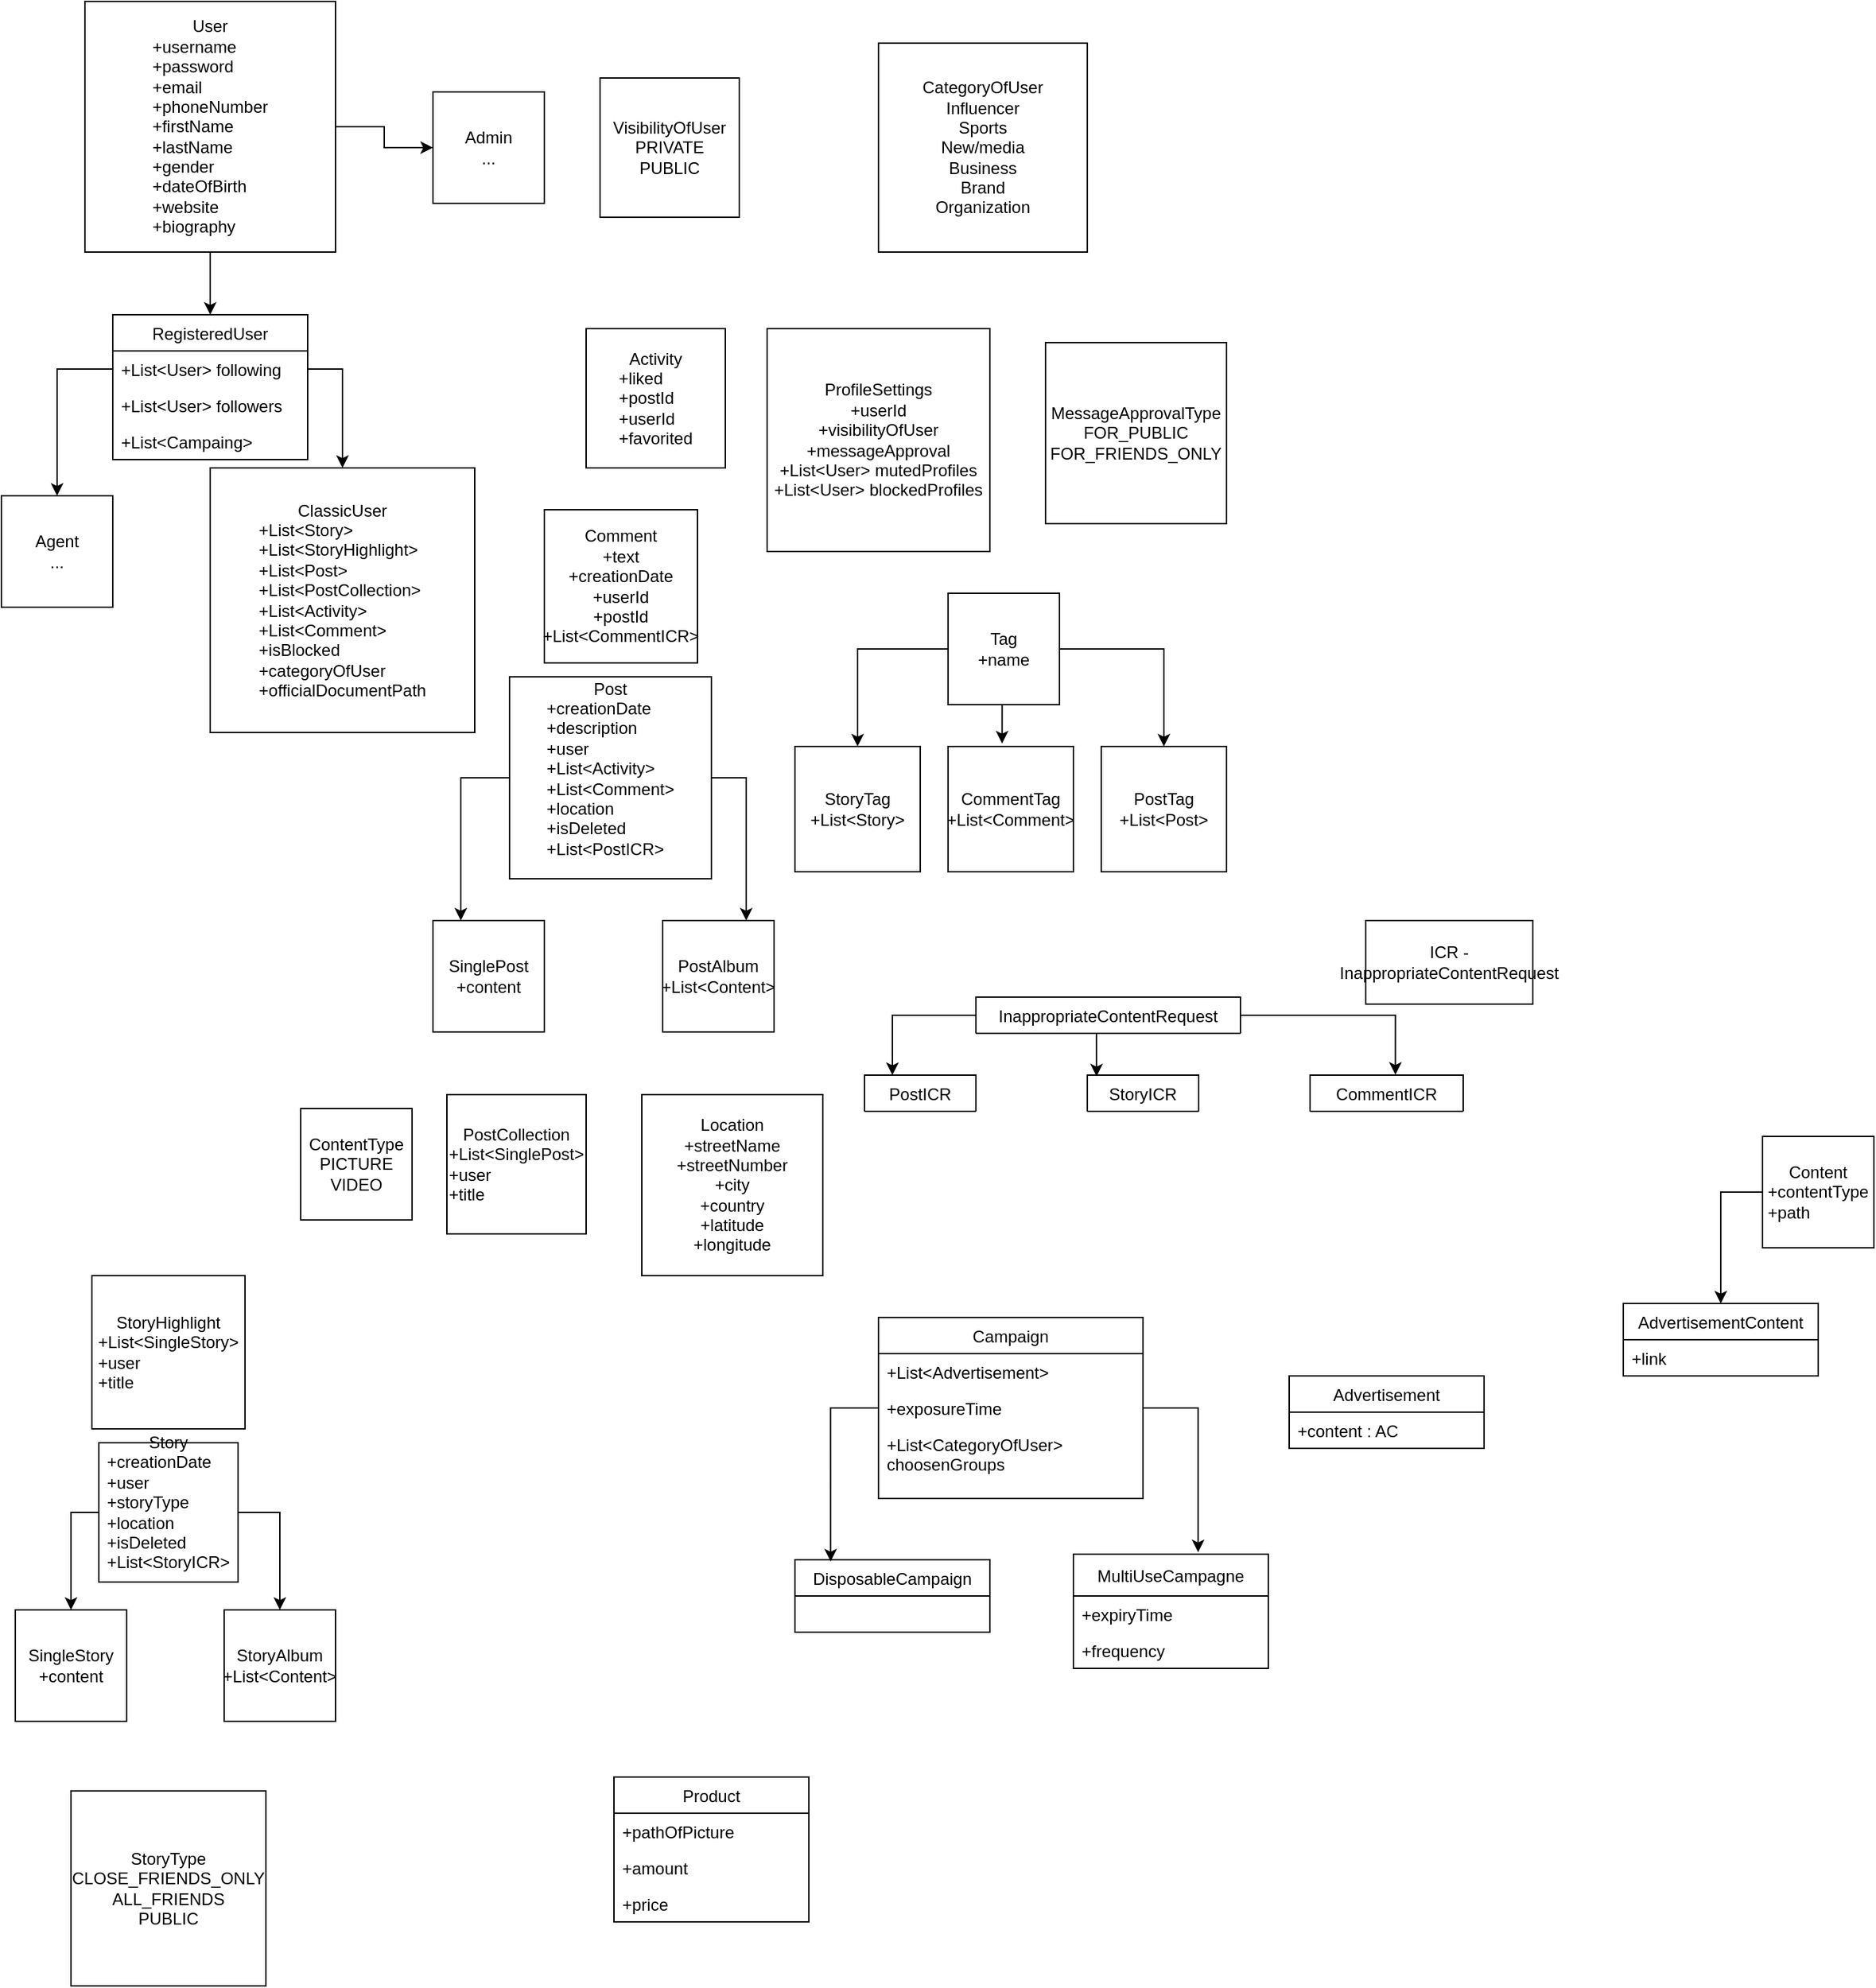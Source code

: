 <mxfile version="14.6.6" type="github">
  <diagram id="aJBuOI1GWzpMyhJK2BpH" name="Page-1">
    <mxGraphModel dx="1038" dy="580" grid="1" gridSize="10" guides="1" tooltips="1" connect="1" arrows="1" fold="1" page="1" pageScale="1" pageWidth="850" pageHeight="1100" math="0" shadow="0">
      <root>
        <mxCell id="0" />
        <mxCell id="1" parent="0" />
        <mxCell id="V9r57XBYMyIFjuuc4Z4z-39" style="edgeStyle=orthogonalEdgeStyle;rounded=0;orthogonalLoop=1;jettySize=auto;html=1;exitX=1;exitY=0.5;exitDx=0;exitDy=0;entryX=0;entryY=0.5;entryDx=0;entryDy=0;" edge="1" parent="1" source="c_Kaz1U0MEZfS42UwjgD-1" target="c_Kaz1U0MEZfS42UwjgD-5">
          <mxGeometry relative="1" as="geometry" />
        </mxCell>
        <mxCell id="V9r57XBYMyIFjuuc4Z4z-42" style="edgeStyle=orthogonalEdgeStyle;rounded=0;orthogonalLoop=1;jettySize=auto;html=1;exitX=0.5;exitY=1;exitDx=0;exitDy=0;entryX=0.5;entryY=0;entryDx=0;entryDy=0;" edge="1" parent="1" source="c_Kaz1U0MEZfS42UwjgD-1" target="V9r57XBYMyIFjuuc4Z4z-31">
          <mxGeometry relative="1" as="geometry" />
        </mxCell>
        <mxCell id="c_Kaz1U0MEZfS42UwjgD-1" value="User&lt;br&gt;&lt;div style=&quot;text-align: left&quot;&gt;&lt;span&gt;+username&lt;/span&gt;&lt;/div&gt;&lt;div style=&quot;text-align: left&quot;&gt;&lt;span&gt;+password&lt;/span&gt;&lt;/div&gt;&lt;div style=&quot;text-align: left&quot;&gt;&lt;span&gt;+email&lt;/span&gt;&lt;/div&gt;&lt;div style=&quot;text-align: left&quot;&gt;&lt;span&gt;+phoneNumber&lt;/span&gt;&lt;/div&gt;&lt;div style=&quot;text-align: left&quot;&gt;&lt;span&gt;+firstName&lt;/span&gt;&lt;/div&gt;&lt;div style=&quot;text-align: left&quot;&gt;&lt;span&gt;+lastName&lt;/span&gt;&lt;/div&gt;&lt;div style=&quot;text-align: left&quot;&gt;&lt;span&gt;+gender&lt;/span&gt;&lt;/div&gt;&lt;div style=&quot;text-align: left&quot;&gt;&lt;span&gt;+dateOfBirth&lt;/span&gt;&lt;/div&gt;&lt;div style=&quot;text-align: left&quot;&gt;&lt;span&gt;+website&lt;/span&gt;&lt;/div&gt;&lt;div style=&quot;text-align: left&quot;&gt;&lt;span&gt;+biography&lt;br&gt;&lt;/span&gt;&lt;/div&gt;" style="whiteSpace=wrap;html=1;aspect=fixed;" parent="1" vertex="1">
          <mxGeometry x="80" y="15" width="180" height="180" as="geometry" />
        </mxCell>
        <mxCell id="c_Kaz1U0MEZfS42UwjgD-3" value="Agent&lt;br&gt;..." style="whiteSpace=wrap;html=1;aspect=fixed;" parent="1" vertex="1">
          <mxGeometry x="20" y="370" width="80" height="80" as="geometry" />
        </mxCell>
        <mxCell id="c_Kaz1U0MEZfS42UwjgD-4" value="ClassicUser&lt;br&gt;&lt;div style=&quot;text-align: left&quot;&gt;&lt;span&gt;+List&amp;lt;Story&amp;gt;&lt;/span&gt;&lt;/div&gt;&lt;div style=&quot;text-align: left&quot;&gt;&lt;span&gt;+List&amp;lt;StoryHighlight&amp;gt;&lt;/span&gt;&lt;/div&gt;&lt;div style=&quot;text-align: left&quot;&gt;&lt;span&gt;+List&amp;lt;Post&amp;gt;&lt;/span&gt;&lt;/div&gt;&lt;div style=&quot;text-align: left&quot;&gt;&lt;span&gt;+List&amp;lt;PostCollection&amp;gt;&lt;/span&gt;&lt;/div&gt;&lt;div style=&quot;text-align: left&quot;&gt;&lt;span&gt;+List&amp;lt;Activity&amp;gt;&lt;/span&gt;&lt;/div&gt;&lt;div style=&quot;text-align: left&quot;&gt;+List&amp;lt;Comment&amp;gt;&lt;span&gt;&lt;br&gt;&lt;/span&gt;&lt;/div&gt;&lt;div style=&quot;text-align: left&quot;&gt;&lt;span&gt;+isBlocked&lt;/span&gt;&lt;/div&gt;&lt;div style=&quot;text-align: left&quot;&gt;&lt;span&gt;+categoryOfUser&lt;/span&gt;&lt;/div&gt;&lt;div style=&quot;text-align: left&quot;&gt;+officialDocumentPath&lt;/div&gt;" style="whiteSpace=wrap;html=1;aspect=fixed;" parent="1" vertex="1">
          <mxGeometry x="170" y="350" width="190" height="190" as="geometry" />
        </mxCell>
        <mxCell id="c_Kaz1U0MEZfS42UwjgD-5" value="Admin&lt;br&gt;..." style="whiteSpace=wrap;html=1;aspect=fixed;" parent="1" vertex="1">
          <mxGeometry x="330" y="80" width="80" height="80" as="geometry" />
        </mxCell>
        <mxCell id="c_Kaz1U0MEZfS42UwjgD-6" style="edgeStyle=orthogonalEdgeStyle;rounded=0;orthogonalLoop=1;jettySize=auto;html=1;exitX=0.5;exitY=1;exitDx=0;exitDy=0;" parent="1" source="c_Kaz1U0MEZfS42UwjgD-3" target="c_Kaz1U0MEZfS42UwjgD-3" edge="1">
          <mxGeometry relative="1" as="geometry" />
        </mxCell>
        <mxCell id="c_Kaz1U0MEZfS42UwjgD-12" value="VisibilityOfUser&lt;br&gt;PRIVATE&lt;br&gt;PUBLIC" style="whiteSpace=wrap;html=1;aspect=fixed;" parent="1" vertex="1">
          <mxGeometry x="450" y="70" width="100" height="100" as="geometry" />
        </mxCell>
        <mxCell id="c_Kaz1U0MEZfS42UwjgD-15" value="StoryAlbum&lt;br&gt;+List&amp;lt;Content&amp;gt;" style="whiteSpace=wrap;html=1;aspect=fixed;" parent="1" vertex="1">
          <mxGeometry x="180" y="1170" width="80" height="80" as="geometry" />
        </mxCell>
        <mxCell id="c_Kaz1U0MEZfS42UwjgD-16" value="PostAlbum&lt;br&gt;+List&amp;lt;Content&amp;gt;" style="whiteSpace=wrap;html=1;aspect=fixed;" parent="1" vertex="1">
          <mxGeometry x="495" y="675" width="80" height="80" as="geometry" />
        </mxCell>
        <mxCell id="c_Kaz1U0MEZfS42UwjgD-33" style="edgeStyle=orthogonalEdgeStyle;rounded=0;orthogonalLoop=1;jettySize=auto;html=1;exitX=0;exitY=0.5;exitDx=0;exitDy=0;entryX=0.5;entryY=0;entryDx=0;entryDy=0;" parent="1" source="c_Kaz1U0MEZfS42UwjgD-17" target="c_Kaz1U0MEZfS42UwjgD-29" edge="1">
          <mxGeometry relative="1" as="geometry" />
        </mxCell>
        <mxCell id="c_Kaz1U0MEZfS42UwjgD-36" style="edgeStyle=orthogonalEdgeStyle;rounded=0;orthogonalLoop=1;jettySize=auto;html=1;exitX=1;exitY=0.5;exitDx=0;exitDy=0;" parent="1" source="c_Kaz1U0MEZfS42UwjgD-17" target="c_Kaz1U0MEZfS42UwjgD-15" edge="1">
          <mxGeometry relative="1" as="geometry" />
        </mxCell>
        <mxCell id="c_Kaz1U0MEZfS42UwjgD-17" value="Story&lt;br&gt;&lt;div style=&quot;text-align: left&quot;&gt;&lt;span&gt;+creationDate&lt;/span&gt;&lt;/div&gt;&lt;div style=&quot;text-align: left&quot;&gt;&lt;span&gt;+user&lt;/span&gt;&lt;/div&gt;&lt;div style=&quot;text-align: left&quot;&gt;&lt;span&gt;+storyType&lt;/span&gt;&lt;/div&gt;&lt;div style=&quot;text-align: left&quot;&gt;&lt;span&gt;+location&lt;br&gt;+isDeleted&lt;br&gt;+List&amp;lt;StoryICR&amp;gt;&lt;/span&gt;&lt;/div&gt;&lt;div style=&quot;text-align: left&quot;&gt;&lt;span&gt;&lt;br&gt;&lt;/span&gt;&lt;/div&gt;" style="whiteSpace=wrap;html=1;aspect=fixed;" parent="1" vertex="1">
          <mxGeometry x="90" y="1050" width="100" height="100" as="geometry" />
        </mxCell>
        <mxCell id="c_Kaz1U0MEZfS42UwjgD-21" value="Activity&lt;br&gt;&lt;div style=&quot;text-align: left&quot;&gt;&lt;span&gt;+liked&lt;/span&gt;&lt;/div&gt;&lt;div style=&quot;text-align: left&quot;&gt;&lt;span&gt;+postId&lt;/span&gt;&lt;br&gt;&lt;/div&gt;&lt;div style=&quot;text-align: left&quot;&gt;&lt;span&gt;+userId&lt;/span&gt;&lt;/div&gt;&lt;div style=&quot;text-align: left&quot;&gt;&lt;span&gt;+favorited&lt;/span&gt;&lt;/div&gt;" style="whiteSpace=wrap;html=1;aspect=fixed;" parent="1" vertex="1">
          <mxGeometry x="440" y="250" width="100" height="100" as="geometry" />
        </mxCell>
        <mxCell id="c_Kaz1U0MEZfS42UwjgD-27" style="edgeStyle=orthogonalEdgeStyle;rounded=0;orthogonalLoop=1;jettySize=auto;html=1;exitX=0;exitY=0.5;exitDx=0;exitDy=0;entryX=0.25;entryY=0;entryDx=0;entryDy=0;" parent="1" source="c_Kaz1U0MEZfS42UwjgD-22" target="c_Kaz1U0MEZfS42UwjgD-23" edge="1">
          <mxGeometry relative="1" as="geometry" />
        </mxCell>
        <mxCell id="c_Kaz1U0MEZfS42UwjgD-28" style="edgeStyle=orthogonalEdgeStyle;rounded=0;orthogonalLoop=1;jettySize=auto;html=1;exitX=1;exitY=0.5;exitDx=0;exitDy=0;entryX=0.75;entryY=0;entryDx=0;entryDy=0;" parent="1" source="c_Kaz1U0MEZfS42UwjgD-22" target="c_Kaz1U0MEZfS42UwjgD-16" edge="1">
          <mxGeometry relative="1" as="geometry" />
        </mxCell>
        <mxCell id="c_Kaz1U0MEZfS42UwjgD-22" value="Post&lt;br&gt;&lt;div style=&quot;text-align: left&quot;&gt;&lt;span&gt;+creationDate&lt;/span&gt;&lt;/div&gt;&lt;div style=&quot;text-align: left&quot;&gt;&lt;span&gt;+description&lt;/span&gt;&lt;/div&gt;&lt;div style=&quot;text-align: left&quot;&gt;&lt;span&gt;+user&lt;/span&gt;&lt;/div&gt;&lt;div style=&quot;text-align: left&quot;&gt;+List&amp;lt;Activity&amp;gt;&lt;span&gt;&lt;br&gt;&lt;/span&gt;&lt;/div&gt;&lt;div style=&quot;text-align: left&quot;&gt;+List&amp;lt;Comment&amp;gt;&lt;br&gt;&lt;/div&gt;&lt;div style=&quot;text-align: left&quot;&gt;+location&lt;br&gt;+isDeleted&lt;/div&gt;&lt;div style=&quot;text-align: left&quot;&gt;+List&amp;lt;PostICR&amp;gt;&lt;/div&gt;&lt;div style=&quot;text-align: left&quot;&gt;&lt;br&gt;&lt;/div&gt;" style="whiteSpace=wrap;html=1;aspect=fixed;" parent="1" vertex="1">
          <mxGeometry x="385" y="500" width="145" height="145" as="geometry" />
        </mxCell>
        <mxCell id="c_Kaz1U0MEZfS42UwjgD-23" value="SinglePost&lt;br&gt;+content" style="whiteSpace=wrap;html=1;aspect=fixed;" parent="1" vertex="1">
          <mxGeometry x="330" y="675" width="80" height="80" as="geometry" />
        </mxCell>
        <mxCell id="c_Kaz1U0MEZfS42UwjgD-29" value="SingleStory&lt;br&gt;+content" style="whiteSpace=wrap;html=1;aspect=fixed;" parent="1" vertex="1">
          <mxGeometry x="30" y="1170" width="80" height="80" as="geometry" />
        </mxCell>
        <mxCell id="c_Kaz1U0MEZfS42UwjgD-37" value="ContentType&lt;br&gt;PICTURE&lt;br&gt;VIDEO" style="whiteSpace=wrap;html=1;aspect=fixed;" parent="1" vertex="1">
          <mxGeometry x="235" y="810" width="80" height="80" as="geometry" />
        </mxCell>
        <mxCell id="V9r57XBYMyIFjuuc4Z4z-16" style="edgeStyle=orthogonalEdgeStyle;rounded=0;orthogonalLoop=1;jettySize=auto;html=1;exitX=0;exitY=0.5;exitDx=0;exitDy=0;" edge="1" parent="1" source="c_Kaz1U0MEZfS42UwjgD-38" target="V9r57XBYMyIFjuuc4Z4z-12">
          <mxGeometry relative="1" as="geometry" />
        </mxCell>
        <mxCell id="c_Kaz1U0MEZfS42UwjgD-38" value="Content&lt;br&gt;&lt;div style=&quot;text-align: left&quot;&gt;&lt;span&gt;+contentType&lt;/span&gt;&lt;/div&gt;&lt;div style=&quot;text-align: left&quot;&gt;&lt;span&gt;+path&lt;/span&gt;&lt;/div&gt;" style="whiteSpace=wrap;html=1;aspect=fixed;" parent="1" vertex="1">
          <mxGeometry x="1285" y="830" width="80" height="80" as="geometry" />
        </mxCell>
        <mxCell id="c_Kaz1U0MEZfS42UwjgD-39" value="PostCollection&lt;br&gt;&lt;div style=&quot;text-align: left&quot;&gt;&lt;span&gt;+List&amp;lt;SinglePost&amp;gt;&lt;/span&gt;&lt;/div&gt;&lt;div style=&quot;text-align: left&quot;&gt;&lt;span&gt;+user&lt;/span&gt;&lt;/div&gt;&lt;div style=&quot;text-align: left&quot;&gt;&lt;span&gt;+title&lt;/span&gt;&lt;/div&gt;" style="whiteSpace=wrap;html=1;aspect=fixed;" parent="1" vertex="1">
          <mxGeometry x="340" y="800" width="100" height="100" as="geometry" />
        </mxCell>
        <mxCell id="c_Kaz1U0MEZfS42UwjgD-40" value="StoryType&lt;br&gt;CLOSE_FRIENDS_ONLY&lt;br&gt;ALL_FRIENDS&lt;br&gt;PUBLIC" style="whiteSpace=wrap;html=1;aspect=fixed;" parent="1" vertex="1">
          <mxGeometry x="70" y="1300" width="140" height="140" as="geometry" />
        </mxCell>
        <mxCell id="MEC5jKvMAZbjHjUdtJt9-8" style="edgeStyle=orthogonalEdgeStyle;rounded=0;orthogonalLoop=1;jettySize=auto;html=1;exitX=0;exitY=0.5;exitDx=0;exitDy=0;entryX=0.5;entryY=0;entryDx=0;entryDy=0;" parent="1" source="c_Kaz1U0MEZfS42UwjgD-45" target="MEC5jKvMAZbjHjUdtJt9-7" edge="1">
          <mxGeometry relative="1" as="geometry" />
        </mxCell>
        <mxCell id="MEC5jKvMAZbjHjUdtJt9-9" style="edgeStyle=orthogonalEdgeStyle;rounded=0;orthogonalLoop=1;jettySize=auto;html=1;exitX=1;exitY=0.5;exitDx=0;exitDy=0;entryX=0.5;entryY=0;entryDx=0;entryDy=0;" parent="1" source="c_Kaz1U0MEZfS42UwjgD-45" target="MEC5jKvMAZbjHjUdtJt9-6" edge="1">
          <mxGeometry relative="1" as="geometry" />
        </mxCell>
        <mxCell id="MEC5jKvMAZbjHjUdtJt9-13" style="edgeStyle=orthogonalEdgeStyle;rounded=0;orthogonalLoop=1;jettySize=auto;html=1;exitX=0.5;exitY=1;exitDx=0;exitDy=0;entryX=0.431;entryY=-0.024;entryDx=0;entryDy=0;entryPerimeter=0;" parent="1" source="c_Kaz1U0MEZfS42UwjgD-45" target="MEC5jKvMAZbjHjUdtJt9-12" edge="1">
          <mxGeometry relative="1" as="geometry" />
        </mxCell>
        <mxCell id="c_Kaz1U0MEZfS42UwjgD-45" value="Tag&lt;br&gt;&lt;div style=&quot;text-align: left&quot;&gt;&lt;span&gt;+name&lt;/span&gt;&lt;/div&gt;" style="whiteSpace=wrap;html=1;aspect=fixed;" parent="1" vertex="1">
          <mxGeometry x="700" y="440" width="80" height="80" as="geometry" />
        </mxCell>
        <mxCell id="c_Kaz1U0MEZfS42UwjgD-46" value="StoryHighlight&lt;br&gt;&lt;div style=&quot;text-align: left&quot;&gt;&lt;span&gt;+List&amp;lt;SingleStory&amp;gt;&lt;/span&gt;&lt;/div&gt;&lt;div style=&quot;text-align: left&quot;&gt;&lt;span&gt;+user&lt;/span&gt;&lt;/div&gt;&lt;div style=&quot;text-align: left&quot;&gt;&lt;span&gt;+title&lt;/span&gt;&lt;/div&gt;" style="whiteSpace=wrap;html=1;aspect=fixed;" parent="1" vertex="1">
          <mxGeometry x="85" y="930" width="110" height="110" as="geometry" />
        </mxCell>
        <mxCell id="MEC5jKvMAZbjHjUdtJt9-2" value="Location&lt;br&gt;+streetName&lt;br&gt;+streetNumber&lt;br&gt;+city&lt;br&gt;+country&lt;br&gt;+latitude&lt;br&gt;+longitude" style="whiteSpace=wrap;html=1;aspect=fixed;" parent="1" vertex="1">
          <mxGeometry x="480" y="800" width="130" height="130" as="geometry" />
        </mxCell>
        <mxCell id="MEC5jKvMAZbjHjUdtJt9-3" value="CategoryOfUser&lt;br&gt;Influencer&lt;br&gt;Sports&lt;br&gt;New/media&lt;br&gt;Business&lt;br&gt;Brand&lt;br&gt;Organization" style="whiteSpace=wrap;html=1;aspect=fixed;" parent="1" vertex="1">
          <mxGeometry x="650" y="45" width="150" height="150" as="geometry" />
        </mxCell>
        <mxCell id="MEC5jKvMAZbjHjUdtJt9-4" value="ProfileSettings&lt;br&gt;&lt;span style=&quot;text-align: left&quot;&gt;+userId&lt;br&gt;+visibilityOfUser&lt;br&gt;&lt;/span&gt;+messageApproval&lt;br&gt;+List&amp;lt;User&amp;gt; mutedProfiles&lt;br&gt;+List&amp;lt;User&amp;gt; blockedProfiles" style="whiteSpace=wrap;html=1;aspect=fixed;" parent="1" vertex="1">
          <mxGeometry x="570" y="250" width="160" height="160" as="geometry" />
        </mxCell>
        <mxCell id="MEC5jKvMAZbjHjUdtJt9-5" value="MessageApprovalType&lt;br&gt;FOR_PUBLIC&lt;br&gt;FOR_FRIENDS_ONLY" style="whiteSpace=wrap;html=1;aspect=fixed;" parent="1" vertex="1">
          <mxGeometry x="770" y="260" width="130" height="130" as="geometry" />
        </mxCell>
        <mxCell id="MEC5jKvMAZbjHjUdtJt9-6" value="PostTag&lt;br&gt;+List&amp;lt;Post&amp;gt;" style="whiteSpace=wrap;html=1;aspect=fixed;" parent="1" vertex="1">
          <mxGeometry x="810" y="550" width="90" height="90" as="geometry" />
        </mxCell>
        <mxCell id="MEC5jKvMAZbjHjUdtJt9-7" value="StoryTag&lt;br&gt;+List&amp;lt;Story&amp;gt;" style="whiteSpace=wrap;html=1;aspect=fixed;" parent="1" vertex="1">
          <mxGeometry x="590" y="550" width="90" height="90" as="geometry" />
        </mxCell>
        <mxCell id="MEC5jKvMAZbjHjUdtJt9-11" value="Comment&lt;br&gt;+text&lt;br&gt;+creationDate&lt;br&gt;+userId&lt;br&gt;+postId&lt;br&gt;+List&amp;lt;CommentICR&amp;gt;&lt;br&gt;" style="whiteSpace=wrap;html=1;aspect=fixed;" parent="1" vertex="1">
          <mxGeometry x="410" y="380" width="110" height="110" as="geometry" />
        </mxCell>
        <mxCell id="MEC5jKvMAZbjHjUdtJt9-12" value="CommentTag&lt;br&gt;+List&amp;lt;Comment&amp;gt;" style="whiteSpace=wrap;html=1;aspect=fixed;" parent="1" vertex="1">
          <mxGeometry x="700" y="550" width="90" height="90" as="geometry" />
        </mxCell>
        <mxCell id="MEC5jKvMAZbjHjUdtJt9-20" value="ICR - InappropriateContentRequest" style="rounded=0;whiteSpace=wrap;html=1;align=center;" parent="1" vertex="1">
          <mxGeometry x="1000" y="675" width="120" height="60" as="geometry" />
        </mxCell>
        <mxCell id="V9r57XBYMyIFjuuc4Z4z-1" style="edgeStyle=orthogonalEdgeStyle;rounded=0;orthogonalLoop=1;jettySize=auto;html=1;exitX=0;exitY=0.5;exitDx=0;exitDy=0;entryX=0.25;entryY=0;entryDx=0;entryDy=0;" edge="1" parent="1" source="MEC5jKvMAZbjHjUdtJt9-27" target="MEC5jKvMAZbjHjUdtJt9-45">
          <mxGeometry relative="1" as="geometry" />
        </mxCell>
        <mxCell id="V9r57XBYMyIFjuuc4Z4z-2" style="edgeStyle=orthogonalEdgeStyle;rounded=0;orthogonalLoop=1;jettySize=auto;html=1;exitX=0.5;exitY=1;exitDx=0;exitDy=0;entryX=0.083;entryY=0.035;entryDx=0;entryDy=0;entryPerimeter=0;" edge="1" parent="1" source="MEC5jKvMAZbjHjUdtJt9-27" target="MEC5jKvMAZbjHjUdtJt9-49">
          <mxGeometry relative="1" as="geometry" />
        </mxCell>
        <mxCell id="V9r57XBYMyIFjuuc4Z4z-3" style="edgeStyle=orthogonalEdgeStyle;rounded=0;orthogonalLoop=1;jettySize=auto;html=1;exitX=1;exitY=0.5;exitDx=0;exitDy=0;entryX=0.557;entryY=-0.012;entryDx=0;entryDy=0;entryPerimeter=0;" edge="1" parent="1" source="MEC5jKvMAZbjHjUdtJt9-27" target="MEC5jKvMAZbjHjUdtJt9-53">
          <mxGeometry relative="1" as="geometry" />
        </mxCell>
        <mxCell id="MEC5jKvMAZbjHjUdtJt9-27" value="InappropriateContentRequest" style="swimlane;fontStyle=0;childLayout=stackLayout;horizontal=1;startSize=26;fillColor=none;horizontalStack=0;resizeParent=1;resizeParentMax=0;resizeLast=0;collapsible=1;marginBottom=0;align=center;" parent="1" vertex="1" collapsed="1">
          <mxGeometry x="720" y="730" width="190" height="26" as="geometry">
            <mxRectangle x="720" y="730" width="190" height="78" as="alternateBounds" />
          </mxGeometry>
        </mxCell>
        <mxCell id="MEC5jKvMAZbjHjUdtJt9-28" value="+note" style="text;strokeColor=none;fillColor=none;align=left;verticalAlign=top;spacingLeft=4;spacingRight=4;overflow=hidden;rotatable=0;points=[[0,0.5],[1,0.5]];portConstraint=eastwest;" parent="MEC5jKvMAZbjHjUdtJt9-27" vertex="1">
          <mxGeometry y="26" width="190" height="26" as="geometry" />
        </mxCell>
        <mxCell id="MEC5jKvMAZbjHjUdtJt9-29" value="+userId" style="text;strokeColor=none;fillColor=none;align=left;verticalAlign=top;spacingLeft=4;spacingRight=4;overflow=hidden;rotatable=0;points=[[0,0.5],[1,0.5]];portConstraint=eastwest;" parent="MEC5jKvMAZbjHjUdtJt9-27" vertex="1">
          <mxGeometry y="52" width="190" height="26" as="geometry" />
        </mxCell>
        <mxCell id="MEC5jKvMAZbjHjUdtJt9-45" value="PostICR" style="swimlane;fontStyle=0;childLayout=stackLayout;horizontal=1;startSize=26;fillColor=none;horizontalStack=0;resizeParent=1;resizeParentMax=0;resizeLast=0;collapsible=1;marginBottom=0;align=center;" parent="1" vertex="1" collapsed="1">
          <mxGeometry x="640" y="786" width="80" height="26" as="geometry">
            <mxRectangle x="640" y="786" width="140" height="52" as="alternateBounds" />
          </mxGeometry>
        </mxCell>
        <mxCell id="MEC5jKvMAZbjHjUdtJt9-46" value="postId" style="text;strokeColor=none;fillColor=none;align=left;verticalAlign=top;spacingLeft=4;spacingRight=4;overflow=hidden;rotatable=0;points=[[0,0.5],[1,0.5]];portConstraint=eastwest;" parent="MEC5jKvMAZbjHjUdtJt9-45" vertex="1">
          <mxGeometry y="26" width="80" height="26" as="geometry" />
        </mxCell>
        <mxCell id="MEC5jKvMAZbjHjUdtJt9-49" value="StoryICR" style="swimlane;fontStyle=0;childLayout=stackLayout;horizontal=1;startSize=26;fillColor=none;horizontalStack=0;resizeParent=1;resizeParentMax=0;resizeLast=0;collapsible=1;marginBottom=0;align=center;" parent="1" vertex="1" collapsed="1">
          <mxGeometry x="800" y="786" width="80" height="26" as="geometry">
            <mxRectangle x="800" y="786" width="140" height="52" as="alternateBounds" />
          </mxGeometry>
        </mxCell>
        <mxCell id="MEC5jKvMAZbjHjUdtJt9-50" value="StoryId" style="text;strokeColor=none;fillColor=none;align=left;verticalAlign=top;spacingLeft=4;spacingRight=4;overflow=hidden;rotatable=0;points=[[0,0.5],[1,0.5]];portConstraint=eastwest;" parent="MEC5jKvMAZbjHjUdtJt9-49" vertex="1">
          <mxGeometry y="26" width="80" height="26" as="geometry" />
        </mxCell>
        <mxCell id="MEC5jKvMAZbjHjUdtJt9-53" value="CommentICR" style="swimlane;fontStyle=0;childLayout=stackLayout;horizontal=1;startSize=26;fillColor=none;horizontalStack=0;resizeParent=1;resizeParentMax=0;resizeLast=0;collapsible=1;marginBottom=0;align=center;" parent="1" vertex="1" collapsed="1">
          <mxGeometry x="960" y="786" width="110" height="26" as="geometry">
            <mxRectangle x="960" y="786" width="140" height="52" as="alternateBounds" />
          </mxGeometry>
        </mxCell>
        <mxCell id="MEC5jKvMAZbjHjUdtJt9-54" value="CommentId" style="text;strokeColor=none;fillColor=none;align=left;verticalAlign=top;spacingLeft=4;spacingRight=4;overflow=hidden;rotatable=0;points=[[0,0.5],[1,0.5]];portConstraint=eastwest;" parent="MEC5jKvMAZbjHjUdtJt9-53" vertex="1">
          <mxGeometry y="26" width="110" height="26" as="geometry" />
        </mxCell>
        <mxCell id="V9r57XBYMyIFjuuc4Z4z-4" value="Campaign" style="swimlane;fontStyle=0;childLayout=stackLayout;horizontal=1;startSize=26;fillColor=none;horizontalStack=0;resizeParent=1;resizeParentMax=0;resizeLast=0;collapsible=1;marginBottom=0;" vertex="1" parent="1">
          <mxGeometry x="650" y="960" width="190" height="130" as="geometry" />
        </mxCell>
        <mxCell id="V9r57XBYMyIFjuuc4Z4z-5" value="+List&lt;Advertisement&gt;" style="text;strokeColor=none;fillColor=none;align=left;verticalAlign=top;spacingLeft=4;spacingRight=4;overflow=hidden;rotatable=0;points=[[0,0.5],[1,0.5]];portConstraint=eastwest;" vertex="1" parent="V9r57XBYMyIFjuuc4Z4z-4">
          <mxGeometry y="26" width="190" height="26" as="geometry" />
        </mxCell>
        <mxCell id="V9r57XBYMyIFjuuc4Z4z-18" value="+exposureTime" style="text;strokeColor=none;fillColor=none;align=left;verticalAlign=top;spacingLeft=4;spacingRight=4;overflow=hidden;rotatable=0;points=[[0,0.5],[1,0.5]];portConstraint=eastwest;" vertex="1" parent="V9r57XBYMyIFjuuc4Z4z-4">
          <mxGeometry y="52" width="190" height="26" as="geometry" />
        </mxCell>
        <mxCell id="V9r57XBYMyIFjuuc4Z4z-26" value="+List&lt;CategoryOfUser&gt; &#xa;choosenGroups&#xa;" style="text;strokeColor=none;fillColor=none;align=left;verticalAlign=top;spacingLeft=4;spacingRight=4;overflow=hidden;rotatable=0;points=[[0,0.5],[1,0.5]];portConstraint=eastwest;" vertex="1" parent="V9r57XBYMyIFjuuc4Z4z-4">
          <mxGeometry y="78" width="190" height="52" as="geometry" />
        </mxCell>
        <mxCell id="V9r57XBYMyIFjuuc4Z4z-8" value="Advertisement" style="swimlane;fontStyle=0;childLayout=stackLayout;horizontal=1;startSize=26;fillColor=none;horizontalStack=0;resizeParent=1;resizeParentMax=0;resizeLast=0;collapsible=1;marginBottom=0;" vertex="1" parent="1">
          <mxGeometry x="945" y="1002" width="140" height="52" as="geometry" />
        </mxCell>
        <mxCell id="V9r57XBYMyIFjuuc4Z4z-9" value="+content : AC" style="text;strokeColor=none;fillColor=none;align=left;verticalAlign=top;spacingLeft=4;spacingRight=4;overflow=hidden;rotatable=0;points=[[0,0.5],[1,0.5]];portConstraint=eastwest;" vertex="1" parent="V9r57XBYMyIFjuuc4Z4z-8">
          <mxGeometry y="26" width="140" height="26" as="geometry" />
        </mxCell>
        <mxCell id="V9r57XBYMyIFjuuc4Z4z-12" value="AdvertisementContent" style="swimlane;fontStyle=0;childLayout=stackLayout;horizontal=1;startSize=26;fillColor=none;horizontalStack=0;resizeParent=1;resizeParentMax=0;resizeLast=0;collapsible=1;marginBottom=0;" vertex="1" parent="1">
          <mxGeometry x="1185" y="950" width="140" height="52" as="geometry" />
        </mxCell>
        <mxCell id="V9r57XBYMyIFjuuc4Z4z-13" value="+link" style="text;strokeColor=none;fillColor=none;align=left;verticalAlign=top;spacingLeft=4;spacingRight=4;overflow=hidden;rotatable=0;points=[[0,0.5],[1,0.5]];portConstraint=eastwest;" vertex="1" parent="V9r57XBYMyIFjuuc4Z4z-12">
          <mxGeometry y="26" width="140" height="26" as="geometry" />
        </mxCell>
        <mxCell id="V9r57XBYMyIFjuuc4Z4z-17" value="DisposableCampaign" style="swimlane;fontStyle=0;childLayout=stackLayout;horizontal=1;startSize=26;fillColor=none;horizontalStack=0;resizeParent=1;resizeParentMax=0;resizeLast=0;collapsible=1;marginBottom=0;" vertex="1" parent="1">
          <mxGeometry x="590" y="1134" width="140" height="52" as="geometry" />
        </mxCell>
        <mxCell id="V9r57XBYMyIFjuuc4Z4z-21" value="MultiUseCampagne" style="swimlane;fontStyle=0;childLayout=stackLayout;horizontal=1;startSize=30;fillColor=none;horizontalStack=0;resizeParent=1;resizeParentMax=0;resizeLast=0;collapsible=1;marginBottom=0;" vertex="1" parent="1">
          <mxGeometry x="790" y="1130" width="140" height="82" as="geometry" />
        </mxCell>
        <mxCell id="V9r57XBYMyIFjuuc4Z4z-22" value="+expiryTime" style="text;strokeColor=none;fillColor=none;align=left;verticalAlign=top;spacingLeft=4;spacingRight=4;overflow=hidden;rotatable=0;points=[[0,0.5],[1,0.5]];portConstraint=eastwest;" vertex="1" parent="V9r57XBYMyIFjuuc4Z4z-21">
          <mxGeometry y="30" width="140" height="26" as="geometry" />
        </mxCell>
        <mxCell id="V9r57XBYMyIFjuuc4Z4z-24" value="+frequency" style="text;strokeColor=none;fillColor=none;align=left;verticalAlign=top;spacingLeft=4;spacingRight=4;overflow=hidden;rotatable=0;points=[[0,0.5],[1,0.5]];portConstraint=eastwest;" vertex="1" parent="V9r57XBYMyIFjuuc4Z4z-21">
          <mxGeometry y="56" width="140" height="26" as="geometry" />
        </mxCell>
        <mxCell id="V9r57XBYMyIFjuuc4Z4z-29" style="edgeStyle=orthogonalEdgeStyle;rounded=0;orthogonalLoop=1;jettySize=auto;html=1;exitX=0;exitY=0.5;exitDx=0;exitDy=0;entryX=0.183;entryY=0.023;entryDx=0;entryDy=0;entryPerimeter=0;" edge="1" parent="1" source="V9r57XBYMyIFjuuc4Z4z-18" target="V9r57XBYMyIFjuuc4Z4z-17">
          <mxGeometry relative="1" as="geometry" />
        </mxCell>
        <mxCell id="V9r57XBYMyIFjuuc4Z4z-30" style="edgeStyle=orthogonalEdgeStyle;rounded=0;orthogonalLoop=1;jettySize=auto;html=1;exitX=1;exitY=0.5;exitDx=0;exitDy=0;entryX=0.64;entryY=-0.017;entryDx=0;entryDy=0;entryPerimeter=0;" edge="1" parent="1" source="V9r57XBYMyIFjuuc4Z4z-18" target="V9r57XBYMyIFjuuc4Z4z-21">
          <mxGeometry relative="1" as="geometry" />
        </mxCell>
        <mxCell id="V9r57XBYMyIFjuuc4Z4z-31" value="RegisteredUser" style="swimlane;fontStyle=0;childLayout=stackLayout;horizontal=1;startSize=26;fillColor=none;horizontalStack=0;resizeParent=1;resizeParentMax=0;resizeLast=0;collapsible=1;marginBottom=0;" vertex="1" parent="1">
          <mxGeometry x="100" y="240" width="140" height="104" as="geometry" />
        </mxCell>
        <mxCell id="V9r57XBYMyIFjuuc4Z4z-32" value="+List&lt;User&gt; following&#xa;" style="text;strokeColor=none;fillColor=none;align=left;verticalAlign=top;spacingLeft=4;spacingRight=4;overflow=hidden;rotatable=0;points=[[0,0.5],[1,0.5]];portConstraint=eastwest;" vertex="1" parent="V9r57XBYMyIFjuuc4Z4z-31">
          <mxGeometry y="26" width="140" height="26" as="geometry" />
        </mxCell>
        <mxCell id="V9r57XBYMyIFjuuc4Z4z-35" value="+List&lt;User&gt; followers" style="text;strokeColor=none;fillColor=none;align=left;verticalAlign=top;spacingLeft=4;spacingRight=4;overflow=hidden;rotatable=0;points=[[0,0.5],[1,0.5]];portConstraint=eastwest;" vertex="1" parent="V9r57XBYMyIFjuuc4Z4z-31">
          <mxGeometry y="52" width="140" height="26" as="geometry" />
        </mxCell>
        <mxCell id="V9r57XBYMyIFjuuc4Z4z-40" value="+List&lt;Campaing&gt;" style="text;strokeColor=none;fillColor=none;align=left;verticalAlign=top;spacingLeft=4;spacingRight=4;overflow=hidden;rotatable=0;points=[[0,0.5],[1,0.5]];portConstraint=eastwest;" vertex="1" parent="V9r57XBYMyIFjuuc4Z4z-31">
          <mxGeometry y="78" width="140" height="26" as="geometry" />
        </mxCell>
        <mxCell id="V9r57XBYMyIFjuuc4Z4z-37" style="edgeStyle=orthogonalEdgeStyle;rounded=0;orthogonalLoop=1;jettySize=auto;html=1;exitX=0;exitY=0.5;exitDx=0;exitDy=0;" edge="1" parent="1" source="V9r57XBYMyIFjuuc4Z4z-32" target="c_Kaz1U0MEZfS42UwjgD-3">
          <mxGeometry relative="1" as="geometry" />
        </mxCell>
        <mxCell id="V9r57XBYMyIFjuuc4Z4z-38" style="edgeStyle=orthogonalEdgeStyle;rounded=0;orthogonalLoop=1;jettySize=auto;html=1;exitX=1;exitY=0.5;exitDx=0;exitDy=0;" edge="1" parent="1" source="V9r57XBYMyIFjuuc4Z4z-32" target="c_Kaz1U0MEZfS42UwjgD-4">
          <mxGeometry relative="1" as="geometry" />
        </mxCell>
        <mxCell id="V9r57XBYMyIFjuuc4Z4z-43" value="Product" style="swimlane;fontStyle=0;childLayout=stackLayout;horizontal=1;startSize=26;fillColor=none;horizontalStack=0;resizeParent=1;resizeParentMax=0;resizeLast=0;collapsible=1;marginBottom=0;" vertex="1" parent="1">
          <mxGeometry x="460" y="1290" width="140" height="104" as="geometry" />
        </mxCell>
        <mxCell id="V9r57XBYMyIFjuuc4Z4z-44" value="+pathOfPicture" style="text;strokeColor=none;fillColor=none;align=left;verticalAlign=top;spacingLeft=4;spacingRight=4;overflow=hidden;rotatable=0;points=[[0,0.5],[1,0.5]];portConstraint=eastwest;" vertex="1" parent="V9r57XBYMyIFjuuc4Z4z-43">
          <mxGeometry y="26" width="140" height="26" as="geometry" />
        </mxCell>
        <mxCell id="V9r57XBYMyIFjuuc4Z4z-45" value="+amount" style="text;strokeColor=none;fillColor=none;align=left;verticalAlign=top;spacingLeft=4;spacingRight=4;overflow=hidden;rotatable=0;points=[[0,0.5],[1,0.5]];portConstraint=eastwest;" vertex="1" parent="V9r57XBYMyIFjuuc4Z4z-43">
          <mxGeometry y="52" width="140" height="26" as="geometry" />
        </mxCell>
        <mxCell id="V9r57XBYMyIFjuuc4Z4z-46" value="+price" style="text;strokeColor=none;fillColor=none;align=left;verticalAlign=top;spacingLeft=4;spacingRight=4;overflow=hidden;rotatable=0;points=[[0,0.5],[1,0.5]];portConstraint=eastwest;" vertex="1" parent="V9r57XBYMyIFjuuc4Z4z-43">
          <mxGeometry y="78" width="140" height="26" as="geometry" />
        </mxCell>
      </root>
    </mxGraphModel>
  </diagram>
</mxfile>
